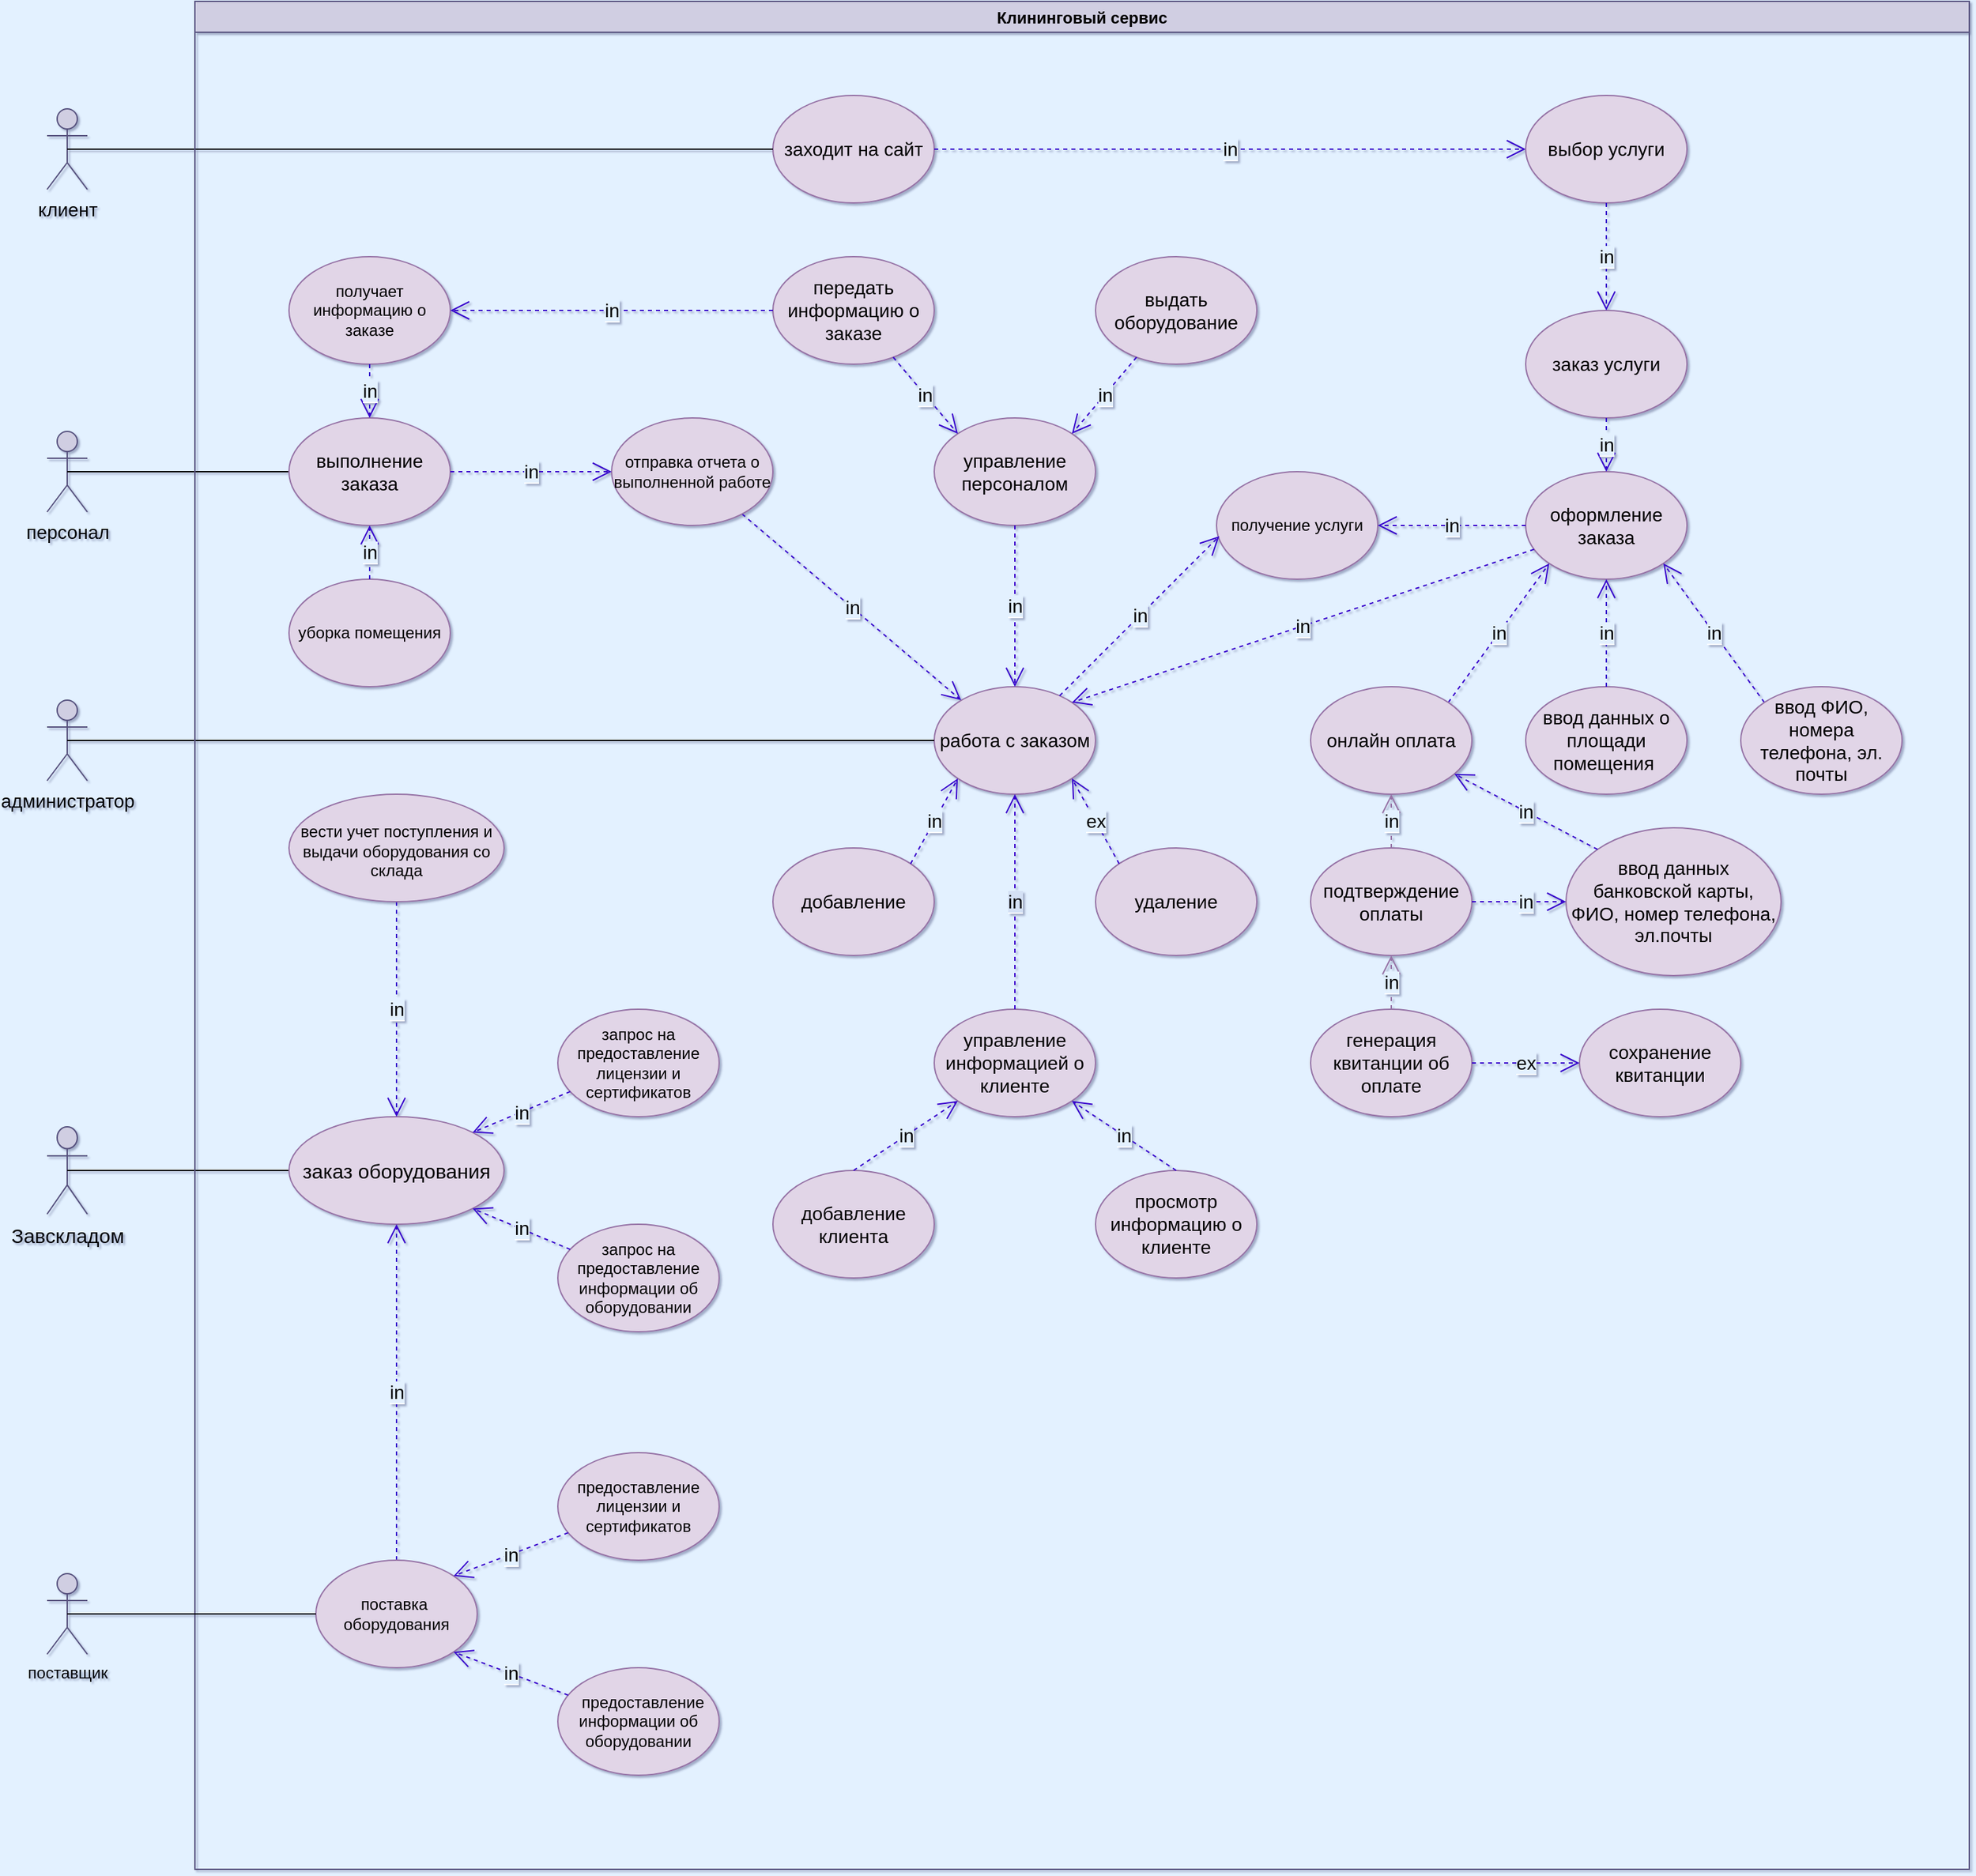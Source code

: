 <mxfile version="20.3.0" type="device"><diagram id="fXocjRjeaGLRE0Sfqcw3" name="Страница 1"><mxGraphModel dx="2401" dy="1033" grid="1" gridSize="10" guides="1" tooltips="1" connect="1" arrows="1" fold="1" page="1" pageScale="1" pageWidth="827" pageHeight="1169" background="#E3F1FF" math="0" shadow="1"><root><mxCell id="0"/><mxCell id="1" parent="0"/><mxCell id="di-iE2HhqZ-rgpfSrm6Q-2" value="клиент" style="shape=umlActor;verticalLabelPosition=bottom;verticalAlign=top;html=1;outlineConnect=0;fontSize=14;fillColor=#d0cee2;strokeColor=#56517e;" parent="1" vertex="1"><mxGeometry x="-500" y="130" width="30" height="60" as="geometry"/></mxCell><mxCell id="di-iE2HhqZ-rgpfSrm6Q-4" value="администратор" style="shape=umlActor;verticalLabelPosition=bottom;verticalAlign=top;html=1;outlineConnect=0;fontSize=14;fillColor=#d0cee2;strokeColor=#56517e;" parent="1" vertex="1"><mxGeometry x="-500" y="570" width="30" height="60" as="geometry"/></mxCell><mxCell id="di-iE2HhqZ-rgpfSrm6Q-5" value="персонал" style="shape=umlActor;verticalLabelPosition=bottom;verticalAlign=top;html=1;outlineConnect=0;fontSize=14;fillColor=#d0cee2;strokeColor=#56517e;" parent="1" vertex="1"><mxGeometry x="-500" y="370" width="30" height="60" as="geometry"/></mxCell><mxCell id="di-iE2HhqZ-rgpfSrm6Q-11" value="заходит на сайт" style="ellipse;whiteSpace=wrap;html=1;fontSize=14;fillColor=#e1d5e7;strokeColor=#9673a6;" parent="1" vertex="1"><mxGeometry x="40" y="120" width="120" height="80" as="geometry"/></mxCell><mxCell id="di-iE2HhqZ-rgpfSrm6Q-12" value="" style="endArrow=none;html=1;rounded=0;fontSize=14;exitX=0.5;exitY=0.5;exitDx=0;exitDy=0;exitPerimeter=0;entryX=0;entryY=0.5;entryDx=0;entryDy=0;" parent="1" source="di-iE2HhqZ-rgpfSrm6Q-2" target="di-iE2HhqZ-rgpfSrm6Q-11" edge="1"><mxGeometry width="50" height="50" relative="1" as="geometry"><mxPoint x="430" y="420" as="sourcePoint"/><mxPoint x="480" y="370" as="targetPoint"/></mxGeometry></mxCell><mxCell id="di-iE2HhqZ-rgpfSrm6Q-15" value="&lt;span style=&quot;background-color: rgb(227, 241, 255);&quot;&gt;in&lt;/span&gt;" style="endArrow=open;endSize=12;dashed=1;html=1;rounded=0;fontSize=14;exitX=1;exitY=0.5;exitDx=0;exitDy=0;entryX=0;entryY=0.5;entryDx=0;entryDy=0;fillColor=#6a00ff;strokeColor=#3700CC;" parent="1" edge="1"><mxGeometry width="160" relative="1" as="geometry"><mxPoint x="160.0" y="160" as="sourcePoint"/><mxPoint x="600.0" y="160" as="targetPoint"/></mxGeometry></mxCell><mxCell id="di-iE2HhqZ-rgpfSrm6Q-18" value="работа с заказом" style="ellipse;whiteSpace=wrap;html=1;fontSize=14;fillColor=#e1d5e7;strokeColor=#9673a6;" parent="1" vertex="1"><mxGeometry x="160" y="560" width="120" height="80" as="geometry"/></mxCell><mxCell id="di-iE2HhqZ-rgpfSrm6Q-19" value="" style="endArrow=none;html=1;rounded=0;fontSize=14;entryX=0.5;entryY=0.5;entryDx=0;entryDy=0;entryPerimeter=0;" parent="1" source="di-iE2HhqZ-rgpfSrm6Q-18" target="di-iE2HhqZ-rgpfSrm6Q-4" edge="1"><mxGeometry width="50" height="50" relative="1" as="geometry"><mxPoint x="270" y="570" as="sourcePoint"/><mxPoint x="320" y="520" as="targetPoint"/></mxGeometry></mxCell><mxCell id="di-iE2HhqZ-rgpfSrm6Q-20" value="управление информацией о клиенте" style="ellipse;whiteSpace=wrap;html=1;fontSize=14;fillColor=#e1d5e7;strokeColor=#9673a6;" parent="1" vertex="1"><mxGeometry x="160" y="800" width="120" height="80" as="geometry"/></mxCell><mxCell id="di-iE2HhqZ-rgpfSrm6Q-21" value="&lt;span style=&quot;background-color: rgb(212, 225, 245);&quot;&gt;in&lt;/span&gt;" style="endArrow=open;endSize=12;dashed=1;html=1;rounded=0;fontSize=14;exitX=0.5;exitY=0;exitDx=0;exitDy=0;entryX=0.5;entryY=1;entryDx=0;entryDy=0;fillColor=#6a00ff;strokeColor=#3700CC;" parent="1" source="di-iE2HhqZ-rgpfSrm6Q-20" target="di-iE2HhqZ-rgpfSrm6Q-18" edge="1"><mxGeometry width="160" relative="1" as="geometry"><mxPoint x="240" y="260" as="sourcePoint"/><mxPoint x="330" y="260" as="targetPoint"/></mxGeometry></mxCell><mxCell id="di-iE2HhqZ-rgpfSrm6Q-22" value="добавление клиента" style="ellipse;whiteSpace=wrap;html=1;fontSize=14;fillColor=#e1d5e7;strokeColor=#9673a6;" parent="1" vertex="1"><mxGeometry x="40" y="920" width="120" height="80" as="geometry"/></mxCell><mxCell id="di-iE2HhqZ-rgpfSrm6Q-23" value="просмотр информацию о клиенте" style="ellipse;whiteSpace=wrap;html=1;fontSize=14;fillColor=#e1d5e7;strokeColor=#9673a6;" parent="1" vertex="1"><mxGeometry x="280" y="920" width="120" height="80" as="geometry"/></mxCell><mxCell id="di-iE2HhqZ-rgpfSrm6Q-24" value="&lt;span style=&quot;background-color: rgb(227, 241, 255);&quot;&gt;in&lt;/span&gt;" style="endArrow=open;endSize=12;dashed=1;html=1;rounded=0;fontSize=14;exitX=0.5;exitY=0;exitDx=0;exitDy=0;entryX=1;entryY=1;entryDx=0;entryDy=0;fillColor=#6a00ff;strokeColor=#3700CC;" parent="1" source="di-iE2HhqZ-rgpfSrm6Q-23" target="di-iE2HhqZ-rgpfSrm6Q-20" edge="1"><mxGeometry width="160" relative="1" as="geometry"><mxPoint x="250" y="270" as="sourcePoint"/><mxPoint x="438" y="560" as="targetPoint"/></mxGeometry></mxCell><mxCell id="di-iE2HhqZ-rgpfSrm6Q-25" value="&lt;span style=&quot;background-color: rgb(227, 241, 255);&quot;&gt;in&lt;/span&gt;" style="endArrow=open;endSize=12;dashed=1;html=1;rounded=0;fontSize=14;exitX=0.5;exitY=0;exitDx=0;exitDy=0;entryX=0;entryY=1;entryDx=0;entryDy=0;fillColor=#6a00ff;strokeColor=#3700CC;" parent="1" source="di-iE2HhqZ-rgpfSrm6Q-22" target="di-iE2HhqZ-rgpfSrm6Q-20" edge="1"><mxGeometry width="160" relative="1" as="geometry"><mxPoint x="260" y="280" as="sourcePoint"/><mxPoint x="350" y="280" as="targetPoint"/></mxGeometry></mxCell><mxCell id="di-iE2HhqZ-rgpfSrm6Q-26" value="добавление" style="ellipse;whiteSpace=wrap;html=1;fontSize=14;fillColor=#e1d5e7;strokeColor=#9673a6;" parent="1" vertex="1"><mxGeometry x="40" y="680" width="120" height="80" as="geometry"/></mxCell><mxCell id="di-iE2HhqZ-rgpfSrm6Q-27" value="&lt;span style=&quot;background-color: rgb(227, 241, 255);&quot;&gt;in&lt;/span&gt;" style="endArrow=open;endSize=12;dashed=1;html=1;rounded=0;fontSize=14;exitX=1;exitY=0;exitDx=0;exitDy=0;entryX=0;entryY=1;entryDx=0;entryDy=0;fillColor=#6a00ff;strokeColor=#3700CC;" parent="1" source="di-iE2HhqZ-rgpfSrm6Q-26" target="di-iE2HhqZ-rgpfSrm6Q-18" edge="1"><mxGeometry width="160" relative="1" as="geometry"><mxPoint x="270" y="290" as="sourcePoint"/><mxPoint x="360" y="290" as="targetPoint"/></mxGeometry></mxCell><mxCell id="di-iE2HhqZ-rgpfSrm6Q-28" value="удаление" style="ellipse;whiteSpace=wrap;html=1;fontSize=14;fillColor=#e1d5e7;strokeColor=#9673a6;" parent="1" vertex="1"><mxGeometry x="280" y="680" width="120" height="80" as="geometry"/></mxCell><mxCell id="di-iE2HhqZ-rgpfSrm6Q-29" value="&lt;span style=&quot;background-color: rgb(227, 241, 255);&quot;&gt;ex&lt;/span&gt;" style="endArrow=open;endSize=12;dashed=1;html=1;rounded=0;fontSize=14;exitX=0;exitY=0;exitDx=0;exitDy=0;entryX=1;entryY=1;entryDx=0;entryDy=0;fillColor=#6a00ff;strokeColor=#3700CC;" parent="1" source="di-iE2HhqZ-rgpfSrm6Q-28" target="di-iE2HhqZ-rgpfSrm6Q-18" edge="1"><mxGeometry width="160" relative="1" as="geometry"><mxPoint x="280" y="300" as="sourcePoint"/><mxPoint x="370" y="300" as="targetPoint"/></mxGeometry></mxCell><mxCell id="di-iE2HhqZ-rgpfSrm6Q-30" value="&lt;span style=&quot;font-size: 14px;&quot;&gt;выбор услуги&lt;/span&gt;" style="ellipse;whiteSpace=wrap;html=1;fillColor=#e1d5e7;strokeColor=#9673a6;" parent="1" vertex="1"><mxGeometry x="600" y="120" width="120" height="80" as="geometry"/></mxCell><mxCell id="di-iE2HhqZ-rgpfSrm6Q-31" value="&lt;span style=&quot;font-size: 14px;&quot;&gt;заказ услуги&lt;/span&gt;" style="ellipse;whiteSpace=wrap;html=1;fillColor=#e1d5e7;strokeColor=#9673a6;" parent="1" vertex="1"><mxGeometry x="600" y="280" width="120" height="80" as="geometry"/></mxCell><mxCell id="di-iE2HhqZ-rgpfSrm6Q-34" value="&lt;span style=&quot;background-color: rgb(227, 241, 255);&quot;&gt;in&lt;/span&gt;" style="endArrow=open;endSize=12;dashed=1;html=1;rounded=0;fontSize=14;exitX=0.5;exitY=1;exitDx=0;exitDy=0;entryX=0.5;entryY=0;entryDx=0;entryDy=0;fillColor=#6a00ff;strokeColor=#3700CC;" parent="1" source="di-iE2HhqZ-rgpfSrm6Q-30" target="di-iE2HhqZ-rgpfSrm6Q-31" edge="1"><mxGeometry width="160" relative="1" as="geometry"><mxPoint x="650.0" y="210" as="sourcePoint"/><mxPoint x="820" y="280" as="targetPoint"/><mxPoint as="offset"/></mxGeometry></mxCell><mxCell id="di-iE2HhqZ-rgpfSrm6Q-37" value="оформление заказа" style="ellipse;whiteSpace=wrap;html=1;fontSize=14;fillColor=#e1d5e7;strokeColor=#9673a6;" parent="1" vertex="1"><mxGeometry x="600" y="400" width="120" height="80" as="geometry"/></mxCell><mxCell id="di-iE2HhqZ-rgpfSrm6Q-38" value="&lt;span style=&quot;background-color: rgb(227, 241, 255);&quot;&gt;in&lt;/span&gt;" style="endArrow=open;endSize=12;dashed=1;html=1;rounded=0;fontSize=14;exitX=1;exitY=0;exitDx=0;exitDy=0;entryX=0;entryY=1;entryDx=0;entryDy=0;fillColor=#6a00ff;strokeColor=#3700CC;" parent="1" source="di-iE2HhqZ-rgpfSrm6Q-69" target="di-iE2HhqZ-rgpfSrm6Q-37" edge="1"><mxGeometry width="160" relative="1" as="geometry"><mxPoint x="462.426" y="551.716" as="sourcePoint"/><mxPoint x="570" y="320" as="targetPoint"/></mxGeometry></mxCell><mxCell id="di-iE2HhqZ-rgpfSrm6Q-42" value="&lt;span style=&quot;background-color: rgb(227, 241, 255);&quot;&gt;in&lt;/span&gt;" style="endArrow=open;endSize=12;dashed=1;html=1;rounded=0;fontSize=14;exitX=0;exitY=0;exitDx=0;exitDy=0;entryX=1;entryY=1;entryDx=0;entryDy=0;fillColor=#6a00ff;strokeColor=#3700CC;" parent="1" source="di-iE2HhqZ-rgpfSrm6Q-91" target="di-iE2HhqZ-rgpfSrm6Q-37" edge="1"><mxGeometry width="160" relative="1" as="geometry"><mxPoint x="760" y="540" as="sourcePoint"/><mxPoint x="670" y="470" as="targetPoint"/></mxGeometry></mxCell><mxCell id="di-iE2HhqZ-rgpfSrm6Q-48" value="&lt;span style=&quot;background-color: rgb(227, 241, 255); line-height: 1.2;&quot;&gt;in&lt;/span&gt;" style="endArrow=open;endSize=12;dashed=1;html=1;rounded=0;fontSize=14;entryX=0.5;entryY=0;entryDx=0;entryDy=0;exitX=0.5;exitY=1;exitDx=0;exitDy=0;fillColor=#6a00ff;strokeColor=#3700CC;" parent="1" source="di-iE2HhqZ-rgpfSrm6Q-31" target="di-iE2HhqZ-rgpfSrm6Q-37" edge="1"><mxGeometry width="160" relative="1" as="geometry"><mxPoint x="620" y="380" as="sourcePoint"/><mxPoint x="560" y="330" as="targetPoint"/></mxGeometry></mxCell><mxCell id="di-iE2HhqZ-rgpfSrm6Q-53" value="&lt;font style=&quot;font-size: 14px;&quot;&gt;ввод данных о площади помещения&amp;nbsp;&lt;/font&gt;" style="ellipse;whiteSpace=wrap;html=1;fillColor=#e1d5e7;strokeColor=#9673a6;" parent="1" vertex="1"><mxGeometry x="600" y="560" width="120" height="80" as="geometry"/></mxCell><mxCell id="di-iE2HhqZ-rgpfSrm6Q-54" value="&lt;span style=&quot;background-color: rgb(227, 241, 255);&quot;&gt;in&lt;/span&gt;" style="endArrow=open;endSize=12;dashed=1;html=1;rounded=0;fontSize=14;exitX=0.5;exitY=0;exitDx=0;exitDy=0;entryX=0.5;entryY=1;entryDx=0;entryDy=0;fillColor=#6a00ff;strokeColor=#3700CC;" parent="1" source="di-iE2HhqZ-rgpfSrm6Q-53" target="di-iE2HhqZ-rgpfSrm6Q-37" edge="1"><mxGeometry width="160" relative="1" as="geometry"><mxPoint x="750" y="550" as="sourcePoint"/><mxPoint x="690" y="470" as="targetPoint"/></mxGeometry></mxCell><mxCell id="di-iE2HhqZ-rgpfSrm6Q-69" value="&lt;font style=&quot;font-size: 14px;&quot;&gt;онлайн оплата&lt;/font&gt;" style="ellipse;whiteSpace=wrap;html=1;fillColor=#e1d5e7;strokeColor=#9673a6;" parent="1" vertex="1"><mxGeometry x="440" y="560" width="120" height="80" as="geometry"/></mxCell><mxCell id="di-iE2HhqZ-rgpfSrm6Q-72" value="&lt;font style=&quot;font-size: 14px;&quot;&gt;подтверждение оплаты&lt;/font&gt;" style="ellipse;whiteSpace=wrap;html=1;fillColor=#e1d5e7;strokeColor=#9673a6;" parent="1" vertex="1"><mxGeometry x="440" y="680" width="120" height="80" as="geometry"/></mxCell><mxCell id="di-iE2HhqZ-rgpfSrm6Q-75" value="&lt;font style=&quot;font-size: 14px;&quot;&gt;генерация квитанции об оплате&lt;/font&gt;" style="ellipse;whiteSpace=wrap;html=1;fillColor=#e1d5e7;strokeColor=#9673a6;" parent="1" vertex="1"><mxGeometry x="440" y="800" width="120" height="80" as="geometry"/></mxCell><mxCell id="di-iE2HhqZ-rgpfSrm6Q-77" value="&lt;font style=&quot;font-size: 14px;&quot;&gt;сохранение квитанции&lt;/font&gt;" style="ellipse;whiteSpace=wrap;html=1;fillColor=#e1d5e7;strokeColor=#9673a6;" parent="1" vertex="1"><mxGeometry x="640" y="800" width="120" height="80" as="geometry"/></mxCell><mxCell id="di-iE2HhqZ-rgpfSrm6Q-80" value="&lt;font style=&quot;font-size: 14px;&quot;&gt;ввод данных банковской карты, ФИО, номер телефона, эл.почты&lt;/font&gt;" style="ellipse;whiteSpace=wrap;html=1;fillColor=#e1d5e7;strokeColor=#9673a6;" parent="1" vertex="1"><mxGeometry x="630" y="665" width="160" height="110" as="geometry"/></mxCell><mxCell id="di-iE2HhqZ-rgpfSrm6Q-85" value="&lt;span style=&quot;background-color: rgb(227, 241, 255);&quot;&gt;ex&lt;/span&gt;" style="endArrow=open;endSize=12;dashed=1;html=1;rounded=0;fontSize=14;entryX=0;entryY=0.5;entryDx=0;entryDy=0;exitX=1;exitY=0.5;exitDx=0;exitDy=0;fillColor=#6a00ff;strokeColor=#3700CC;" parent="1" source="di-iE2HhqZ-rgpfSrm6Q-75" target="di-iE2HhqZ-rgpfSrm6Q-77" edge="1"><mxGeometry width="160" relative="1" as="geometry"><mxPoint x="630" y="910" as="sourcePoint"/><mxPoint x="674" y="430" as="targetPoint"/></mxGeometry></mxCell><mxCell id="di-iE2HhqZ-rgpfSrm6Q-87" value="&lt;span style=&quot;background-color: rgb(227, 241, 255);&quot;&gt;in&lt;/span&gt;" style="endArrow=open;endSize=12;dashed=1;html=1;rounded=0;fontSize=14;exitX=0.5;exitY=0;exitDx=0;exitDy=0;entryX=0.5;entryY=1;entryDx=0;entryDy=0;fillColor=#e1d5e7;strokeColor=#9673a6;" parent="1" source="di-iE2HhqZ-rgpfSrm6Q-75" target="di-iE2HhqZ-rgpfSrm6Q-72" edge="1"><mxGeometry width="160" relative="1" as="geometry"><mxPoint x="694" y="500" as="sourcePoint"/><mxPoint x="450" y="780" as="targetPoint"/><mxPoint as="offset"/></mxGeometry></mxCell><mxCell id="di-iE2HhqZ-rgpfSrm6Q-88" value="&lt;span style=&quot;background-color: rgb(227, 241, 255);&quot;&gt;in&lt;/span&gt;" style="endArrow=open;endSize=12;dashed=1;html=1;rounded=0;fontSize=14;entryX=0.5;entryY=1;entryDx=0;entryDy=0;fillColor=#e1d5e7;strokeColor=#9673a6;" parent="1" source="di-iE2HhqZ-rgpfSrm6Q-72" target="di-iE2HhqZ-rgpfSrm6Q-69" edge="1"><mxGeometry width="160" relative="1" as="geometry"><mxPoint x="704" y="510" as="sourcePoint"/><mxPoint x="440" y="660" as="targetPoint"/></mxGeometry></mxCell><mxCell id="di-iE2HhqZ-rgpfSrm6Q-89" value="&lt;span style=&quot;background-color: rgb(227, 241, 255);&quot;&gt;in&lt;/span&gt;" style="endArrow=open;endSize=12;dashed=1;html=1;rounded=0;fontSize=14;exitX=1;exitY=0.5;exitDx=0;exitDy=0;entryX=0;entryY=0.5;entryDx=0;entryDy=0;fillColor=#6a00ff;strokeColor=#3700CC;" parent="1" source="di-iE2HhqZ-rgpfSrm6Q-72" target="di-iE2HhqZ-rgpfSrm6Q-80" edge="1"><mxGeometry x="0.143" width="160" relative="1" as="geometry"><mxPoint x="714" y="520" as="sourcePoint"/><mxPoint x="714" y="470" as="targetPoint"/><mxPoint as="offset"/></mxGeometry></mxCell><mxCell id="di-iE2HhqZ-rgpfSrm6Q-90" value="&lt;span style=&quot;background-color: rgb(227, 241, 255);&quot;&gt;in&lt;/span&gt;" style="endArrow=open;endSize=12;dashed=1;html=1;rounded=0;fontSize=14;exitX=0;exitY=0;exitDx=0;exitDy=0;fillColor=#6a00ff;strokeColor=#3700CC;" parent="1" source="di-iE2HhqZ-rgpfSrm6Q-80" target="di-iE2HhqZ-rgpfSrm6Q-69" edge="1"><mxGeometry width="160" relative="1" as="geometry"><mxPoint x="570" y="690" as="sourcePoint"/><mxPoint x="724" y="480" as="targetPoint"/></mxGeometry></mxCell><mxCell id="di-iE2HhqZ-rgpfSrm6Q-91" value="ввод ФИО, номера телефона, эл. почты" style="ellipse;whiteSpace=wrap;html=1;fontSize=14;fillColor=#e1d5e7;strokeColor=#9673a6;" parent="1" vertex="1"><mxGeometry x="760" y="560" width="120" height="80" as="geometry"/></mxCell><mxCell id="di-iE2HhqZ-rgpfSrm6Q-92" value="управление персоналом" style="ellipse;whiteSpace=wrap;html=1;fontSize=14;fillColor=#e1d5e7;strokeColor=#9673a6;" parent="1" vertex="1"><mxGeometry x="160" y="360" width="120" height="80" as="geometry"/></mxCell><mxCell id="di-iE2HhqZ-rgpfSrm6Q-93" value="&lt;span style=&quot;background-color: rgb(227, 241, 255);&quot;&gt;in&lt;/span&gt;" style="endArrow=open;endSize=12;dashed=1;html=1;rounded=0;fontSize=14;exitX=0.5;exitY=1;exitDx=0;exitDy=0;fillColor=#6a00ff;strokeColor=#3700CC;" parent="1" source="di-iE2HhqZ-rgpfSrm6Q-92" target="di-iE2HhqZ-rgpfSrm6Q-18" edge="1"><mxGeometry width="160" relative="1" as="geometry"><mxPoint x="350" y="610" as="sourcePoint"/><mxPoint x="270" y="610" as="targetPoint"/></mxGeometry></mxCell><mxCell id="di-iE2HhqZ-rgpfSrm6Q-94" value="выдать оборудование" style="ellipse;whiteSpace=wrap;html=1;fontSize=14;fillColor=#e1d5e7;strokeColor=#9673a6;" parent="1" vertex="1"><mxGeometry x="280" y="240" width="120" height="80" as="geometry"/></mxCell><mxCell id="di-iE2HhqZ-rgpfSrm6Q-95" value="передать информацию о заказе" style="ellipse;whiteSpace=wrap;html=1;fontSize=14;fillColor=#e1d5e7;strokeColor=#9673a6;" parent="1" vertex="1"><mxGeometry x="40" y="240" width="120" height="80" as="geometry"/></mxCell><mxCell id="di-iE2HhqZ-rgpfSrm6Q-96" value="&lt;span style=&quot;background-color: rgb(227, 241, 255);&quot;&gt;in&lt;/span&gt;" style="endArrow=open;endSize=12;dashed=1;html=1;rounded=0;fontSize=14;entryX=1;entryY=0;entryDx=0;entryDy=0;fillColor=#6a00ff;strokeColor=#3700CC;" parent="1" source="di-iE2HhqZ-rgpfSrm6Q-94" target="di-iE2HhqZ-rgpfSrm6Q-92" edge="1"><mxGeometry width="160" relative="1" as="geometry"><mxPoint x="330" y="530" as="sourcePoint"/><mxPoint x="367.574" y="581.716" as="targetPoint"/></mxGeometry></mxCell><mxCell id="di-iE2HhqZ-rgpfSrm6Q-97" value="&lt;span style=&quot;background-color: rgb(227, 241, 255);&quot;&gt;in&lt;/span&gt;" style="endArrow=open;endSize=12;dashed=1;html=1;rounded=0;fontSize=14;entryX=0;entryY=0;entryDx=0;entryDy=0;fillColor=#6a00ff;strokeColor=#3700CC;" parent="1" source="di-iE2HhqZ-rgpfSrm6Q-95" target="di-iE2HhqZ-rgpfSrm6Q-92" edge="1"><mxGeometry width="160" relative="1" as="geometry"><mxPoint x="132.426" y="358.284" as="sourcePoint"/><mxPoint x="159.24" y="387.28" as="targetPoint"/></mxGeometry></mxCell><mxCell id="di-iE2HhqZ-rgpfSrm6Q-101" value="" style="endArrow=none;html=1;rounded=0;fontSize=14;exitX=0.5;exitY=0.5;exitDx=0;exitDy=0;exitPerimeter=0;entryX=0;entryY=0.5;entryDx=0;entryDy=0;" parent="1" source="di-iE2HhqZ-rgpfSrm6Q-5" target="di-iE2HhqZ-rgpfSrm6Q-102" edge="1"><mxGeometry width="50" height="50" relative="1" as="geometry"><mxPoint x="-65" y="80" as="sourcePoint"/><mxPoint x="-120" y="400" as="targetPoint"/></mxGeometry></mxCell><mxCell id="di-iE2HhqZ-rgpfSrm6Q-102" value="выполнение заказа" style="ellipse;whiteSpace=wrap;html=1;fontSize=14;fillColor=#e1d5e7;strokeColor=#9673a6;" parent="1" vertex="1"><mxGeometry x="-320" y="360" width="120" height="80" as="geometry"/></mxCell><mxCell id="di-iE2HhqZ-rgpfSrm6Q-132" value="&lt;span style=&quot;background-color: rgb(227, 241, 255);&quot;&gt;in&lt;/span&gt;" style="endArrow=open;endSize=12;dashed=1;html=1;rounded=0;fontSize=14;entryX=1;entryY=0;entryDx=0;entryDy=0;fillColor=#6a00ff;strokeColor=#3700CC;" parent="1" source="di-iE2HhqZ-rgpfSrm6Q-37" target="di-iE2HhqZ-rgpfSrm6Q-18" edge="1"><mxGeometry width="160" relative="1" as="geometry"><mxPoint x="490" y="480" as="sourcePoint"/><mxPoint x="617.574" y="478.284" as="targetPoint"/></mxGeometry></mxCell><mxCell id="di-iE2HhqZ-rgpfSrm6Q-133" value="&lt;span style=&quot;background-color: rgb(227, 241, 255);&quot;&gt;in&lt;/span&gt;" style="endArrow=open;endSize=12;dashed=1;html=1;rounded=0;fontSize=14;fillColor=#6a00ff;strokeColor=#3700CC;" parent="1" source="ZFRPG36b_n-5nVeJCN1I-16" edge="1"><mxGeometry width="160" relative="1" as="geometry"><mxPoint x="30" y="400" as="sourcePoint"/><mxPoint x="180" y="570" as="targetPoint"/></mxGeometry></mxCell><mxCell id="ZFRPG36b_n-5nVeJCN1I-1" value="Завскладом" style="shape=umlActor;verticalLabelPosition=bottom;verticalAlign=top;html=1;outlineConnect=0;labelBackgroundColor=none;fontSize=15;fillColor=#d0cee2;strokeColor=#56517e;" parent="1" vertex="1"><mxGeometry x="-500" y="887.5" width="30" height="65" as="geometry"/></mxCell><mxCell id="ZFRPG36b_n-5nVeJCN1I-2" value="" style="endArrow=none;html=1;rounded=0;fontSize=15;fontColor=default;exitX=0.5;exitY=0.5;exitDx=0;exitDy=0;exitPerimeter=0;" parent="1" source="ZFRPG36b_n-5nVeJCN1I-1" target="ZFRPG36b_n-5nVeJCN1I-3" edge="1"><mxGeometry width="50" height="50" relative="1" as="geometry"><mxPoint x="-480" y="920" as="sourcePoint"/><mxPoint x="-430" y="910" as="targetPoint"/></mxGeometry></mxCell><mxCell id="ZFRPG36b_n-5nVeJCN1I-3" value="заказ оборудования" style="ellipse;whiteSpace=wrap;html=1;labelBackgroundColor=none;fontSize=15;fillColor=#e1d5e7;strokeColor=#9673a6;" parent="1" vertex="1"><mxGeometry x="-320" y="880" width="160" height="80" as="geometry"/></mxCell><mxCell id="ZFRPG36b_n-5nVeJCN1I-8" value="&lt;span style=&quot;background-color: rgb(227, 241, 255);&quot;&gt;in&lt;/span&gt;" style="endArrow=open;endSize=12;dashed=1;html=1;rounded=0;fontSize=14;fillColor=#6a00ff;strokeColor=#3700CC;" parent="1" source="ZFRPG36b_n-5nVeJCN1I-4" target="ZFRPG36b_n-5nVeJCN1I-3" edge="1"><mxGeometry width="160" relative="1" as="geometry"><mxPoint x="-160" y="830" as="sourcePoint"/><mxPoint x="187.574" y="878.284" as="targetPoint"/></mxGeometry></mxCell><mxCell id="ZFRPG36b_n-5nVeJCN1I-14" value="&lt;span style=&quot;background-color: rgb(227, 241, 255);&quot;&gt;in&lt;/span&gt;" style="endArrow=open;endSize=12;dashed=1;html=1;rounded=0;fontSize=14;fillColor=#6a00ff;strokeColor=#3700CC;" parent="1" source="ZFRPG36b_n-5nVeJCN1I-10" target="ZFRPG36b_n-5nVeJCN1I-3" edge="1"><mxGeometry width="160" relative="1" as="geometry"><mxPoint x="110" y="930" as="sourcePoint"/><mxPoint x="187.574" y="878.284" as="targetPoint"/></mxGeometry></mxCell><mxCell id="ZFRPG36b_n-5nVeJCN1I-16" value="отправка отчета о выполненной работе" style="ellipse;whiteSpace=wrap;html=1;fillColor=#e1d5e7;strokeColor=#9673a6;" parent="1" vertex="1"><mxGeometry x="-80" y="360" width="120" height="80" as="geometry"/></mxCell><mxCell id="ZFRPG36b_n-5nVeJCN1I-17" value="&lt;span style=&quot;background-color: rgb(227, 241, 255);&quot;&gt;in&lt;/span&gt;" style="endArrow=open;endSize=12;dashed=1;html=1;rounded=0;fontSize=14;fillColor=#6a00ff;strokeColor=#3700CC;" parent="1" source="di-iE2HhqZ-rgpfSrm6Q-102" target="ZFRPG36b_n-5nVeJCN1I-16" edge="1"><mxGeometry width="160" relative="1" as="geometry"><mxPoint x="152.426" y="318.284" as="sourcePoint"/><mxPoint x="187.574" y="381.716" as="targetPoint"/></mxGeometry></mxCell><mxCell id="ZFRPG36b_n-5nVeJCN1I-18" value="получает информацию о заказе" style="ellipse;whiteSpace=wrap;html=1;fillColor=#e1d5e7;strokeColor=#9673a6;" parent="1" vertex="1"><mxGeometry x="-320" y="240" width="120" height="80" as="geometry"/></mxCell><mxCell id="ZFRPG36b_n-5nVeJCN1I-19" value="&lt;span style=&quot;background-color: rgb(227, 241, 255);&quot;&gt;in&lt;/span&gt;" style="endArrow=open;endSize=12;dashed=1;html=1;rounded=0;fontSize=14;fillColor=#6a00ff;strokeColor=#3700CC;" parent="1" source="di-iE2HhqZ-rgpfSrm6Q-95" target="ZFRPG36b_n-5nVeJCN1I-18" edge="1"><mxGeometry width="160" relative="1" as="geometry"><mxPoint x="-180" y="490.0" as="sourcePoint"/><mxPoint x="-20" y="490.0" as="targetPoint"/></mxGeometry></mxCell><mxCell id="ZFRPG36b_n-5nVeJCN1I-20" value="уборка помещения" style="ellipse;whiteSpace=wrap;html=1;fillColor=#e1d5e7;strokeColor=#9673a6;" parent="1" vertex="1"><mxGeometry x="-320" y="480" width="120" height="80" as="geometry"/></mxCell><mxCell id="ZFRPG36b_n-5nVeJCN1I-21" value="&lt;span style=&quot;background-color: rgb(227, 241, 255);&quot;&gt;in&lt;/span&gt;" style="endArrow=open;endSize=12;dashed=1;html=1;rounded=0;fontSize=14;exitX=0.5;exitY=1;exitDx=0;exitDy=0;entryX=0.5;entryY=0;entryDx=0;entryDy=0;fillColor=#6a00ff;strokeColor=#3700CC;" parent="1" source="ZFRPG36b_n-5nVeJCN1I-18" target="di-iE2HhqZ-rgpfSrm6Q-102" edge="1"><mxGeometry width="160" relative="1" as="geometry"><mxPoint x="-194.427" y="425.08" as="sourcePoint"/><mxPoint x="-15.425" y="474.679" as="targetPoint"/></mxGeometry></mxCell><mxCell id="ZFRPG36b_n-5nVeJCN1I-22" value="&lt;span style=&quot;background-color: rgb(227, 241, 255);&quot;&gt;in&lt;/span&gt;" style="endArrow=open;endSize=12;dashed=1;html=1;rounded=0;fontSize=14;fillColor=#6a00ff;strokeColor=#3700CC;" parent="1" source="ZFRPG36b_n-5nVeJCN1I-20" target="di-iE2HhqZ-rgpfSrm6Q-102" edge="1"><mxGeometry width="160" relative="1" as="geometry"><mxPoint x="-184.427" y="435.08" as="sourcePoint"/><mxPoint x="-180" y="480" as="targetPoint"/></mxGeometry></mxCell><mxCell id="ZFRPG36b_n-5nVeJCN1I-27" value="Клининговый сервис" style="swimlane;fillColor=#d0cee2;strokeColor=#56517e;" parent="1" vertex="1"><mxGeometry x="-390" y="50" width="1320" height="1390" as="geometry"><mxRectangle x="-400" y="60" width="140" height="30" as="alternateBounds"/></mxGeometry></mxCell><mxCell id="ZFRPG36b_n-5nVeJCN1I-28" value="получение услуги" style="ellipse;whiteSpace=wrap;html=1;fillColor=#e1d5e7;strokeColor=#9673a6;" parent="ZFRPG36b_n-5nVeJCN1I-27" vertex="1"><mxGeometry x="760" y="350" width="120" height="80" as="geometry"/></mxCell><mxCell id="BqSvZXxPzmj8tLCp6PTU-1" value="запрос на предоставление информации об оборудовании" style="ellipse;whiteSpace=wrap;html=1;fillColor=#e1d5e7;strokeColor=#9673a6;" vertex="1" parent="ZFRPG36b_n-5nVeJCN1I-27"><mxGeometry x="270" y="910" width="120" height="80" as="geometry"/></mxCell><mxCell id="BqSvZXxPzmj8tLCp6PTU-3" value="запрос на предоставление лицензии и сертификатов" style="ellipse;whiteSpace=wrap;html=1;fillColor=#e1d5e7;strokeColor=#9673a6;" vertex="1" parent="ZFRPG36b_n-5nVeJCN1I-27"><mxGeometry x="270" y="750" width="120" height="80" as="geometry"/></mxCell><mxCell id="ZFRPG36b_n-5nVeJCN1I-4" value="&lt;div style=&quot;&quot;&gt;&lt;br&gt;&lt;/div&gt;&lt;div style=&quot;&quot;&gt;&lt;span style=&quot;background-color: initial;&quot;&gt;вести учет поступления и выдачи оборудования со склада&lt;/span&gt;&lt;br&gt;&lt;/div&gt;" style="ellipse;whiteSpace=wrap;html=1;verticalAlign=top;strokeWidth=1;rounded=0;align=center;fillColor=#e1d5e7;strokeColor=#9673a6;" parent="ZFRPG36b_n-5nVeJCN1I-27" vertex="1"><mxGeometry x="70" y="590" width="160" height="80" as="geometry"/></mxCell><mxCell id="BqSvZXxPzmj8tLCp6PTU-6" value="&amp;nbsp; предоставление информации об оборудовании" style="ellipse;whiteSpace=wrap;html=1;fillColor=#e1d5e7;strokeColor=#9673a6;" vertex="1" parent="ZFRPG36b_n-5nVeJCN1I-27"><mxGeometry x="270" y="1240" width="120" height="80" as="geometry"/></mxCell><mxCell id="BqSvZXxPzmj8tLCp6PTU-7" value="предоставление лицензии и сертификатов" style="ellipse;whiteSpace=wrap;html=1;fillColor=#e1d5e7;strokeColor=#9673a6;" vertex="1" parent="ZFRPG36b_n-5nVeJCN1I-27"><mxGeometry x="270" y="1080" width="120" height="80" as="geometry"/></mxCell><mxCell id="ZFRPG36b_n-5nVeJCN1I-9" value="поставщик" style="shape=umlActor;verticalLabelPosition=bottom;verticalAlign=top;html=1;outlineConnect=0;fillColor=#d0cee2;strokeColor=#56517e;" parent="ZFRPG36b_n-5nVeJCN1I-27" vertex="1"><mxGeometry x="-110" y="1170" width="30" height="60" as="geometry"/></mxCell><mxCell id="ZFRPG36b_n-5nVeJCN1I-10" value="поставка&amp;nbsp; оборудования" style="ellipse;whiteSpace=wrap;html=1;fillColor=#e1d5e7;strokeColor=#9673a6;" parent="ZFRPG36b_n-5nVeJCN1I-27" vertex="1"><mxGeometry x="90" y="1160" width="120" height="80" as="geometry"/></mxCell><mxCell id="ZFRPG36b_n-5nVeJCN1I-11" value="" style="endArrow=none;html=1;rounded=0;exitX=0.5;exitY=0.5;exitDx=0;exitDy=0;exitPerimeter=0;" parent="ZFRPG36b_n-5nVeJCN1I-27" source="ZFRPG36b_n-5nVeJCN1I-9" target="ZFRPG36b_n-5nVeJCN1I-10" edge="1"><mxGeometry width="50" height="50" relative="1" as="geometry"><mxPoint x="140" y="1310" as="sourcePoint"/><mxPoint x="190" y="1260" as="targetPoint"/></mxGeometry></mxCell><mxCell id="BqSvZXxPzmj8tLCp6PTU-8" value="&lt;span style=&quot;background-color: rgb(227, 241, 255);&quot;&gt;in&lt;/span&gt;" style="endArrow=open;endSize=12;dashed=1;html=1;rounded=0;fontSize=14;fillColor=#6a00ff;strokeColor=#3700CC;entryX=1;entryY=0;entryDx=0;entryDy=0;" edge="1" parent="ZFRPG36b_n-5nVeJCN1I-27" source="BqSvZXxPzmj8tLCp6PTU-7" target="ZFRPG36b_n-5nVeJCN1I-10"><mxGeometry width="160" relative="1" as="geometry"><mxPoint x="289.05" y="821.125" as="sourcePoint"/><mxPoint x="216.569" y="851.716" as="targetPoint"/></mxGeometry></mxCell><mxCell id="BqSvZXxPzmj8tLCp6PTU-9" value="&lt;span style=&quot;background-color: rgb(227, 241, 255);&quot;&gt;in&lt;/span&gt;" style="endArrow=open;endSize=12;dashed=1;html=1;rounded=0;fontSize=14;fillColor=#6a00ff;strokeColor=#3700CC;entryX=1;entryY=1;entryDx=0;entryDy=0;" edge="1" parent="ZFRPG36b_n-5nVeJCN1I-27" source="BqSvZXxPzmj8tLCp6PTU-6" target="ZFRPG36b_n-5nVeJCN1I-10"><mxGeometry width="160" relative="1" as="geometry"><mxPoint x="299.05" y="831.125" as="sourcePoint"/><mxPoint x="226.569" y="861.716" as="targetPoint"/></mxGeometry></mxCell><mxCell id="ZFRPG36b_n-5nVeJCN1I-29" value="&lt;span style=&quot;background-color: rgb(227, 241, 255);&quot;&gt;in&lt;/span&gt;" style="endArrow=open;endSize=12;dashed=1;html=1;rounded=0;fontSize=14;entryX=1;entryY=0.5;entryDx=0;entryDy=0;fillColor=#6a00ff;strokeColor=#3700CC;" parent="1" source="di-iE2HhqZ-rgpfSrm6Q-37" target="ZFRPG36b_n-5nVeJCN1I-28" edge="1"><mxGeometry width="160" relative="1" as="geometry"><mxPoint x="490" y="470" as="sourcePoint"/><mxPoint x="670" y="490" as="targetPoint"/></mxGeometry></mxCell><mxCell id="ZFRPG36b_n-5nVeJCN1I-30" value="&lt;span style=&quot;background-color: rgb(227, 241, 255);&quot;&gt;in&lt;/span&gt;" style="endArrow=open;endSize=12;dashed=1;html=1;rounded=0;fontSize=14;entryX=0.017;entryY=0.6;entryDx=0;entryDy=0;entryPerimeter=0;fillColor=#6a00ff;strokeColor=#3700CC;" parent="1" source="di-iE2HhqZ-rgpfSrm6Q-18" target="ZFRPG36b_n-5nVeJCN1I-28" edge="1"><mxGeometry width="160" relative="1" as="geometry"><mxPoint x="680" y="580" as="sourcePoint"/><mxPoint x="680" y="500" as="targetPoint"/></mxGeometry></mxCell><mxCell id="BqSvZXxPzmj8tLCp6PTU-4" value="&lt;span style=&quot;background-color: rgb(227, 241, 255);&quot;&gt;in&lt;/span&gt;" style="endArrow=open;endSize=12;dashed=1;html=1;rounded=0;fontSize=14;fillColor=#6a00ff;strokeColor=#3700CC;entryX=1;entryY=0;entryDx=0;entryDy=0;" edge="1" parent="1" source="BqSvZXxPzmj8tLCp6PTU-3" target="ZFRPG36b_n-5nVeJCN1I-3"><mxGeometry width="160" relative="1" as="geometry"><mxPoint x="-230" y="810" as="sourcePoint"/><mxPoint x="-170" y="900" as="targetPoint"/></mxGeometry></mxCell><mxCell id="BqSvZXxPzmj8tLCp6PTU-5" value="&lt;span style=&quot;background-color: rgb(227, 241, 255);&quot;&gt;in&lt;/span&gt;" style="endArrow=open;endSize=12;dashed=1;html=1;rounded=0;fontSize=14;fillColor=#6a00ff;strokeColor=#3700CC;entryX=1;entryY=1;entryDx=0;entryDy=0;" edge="1" parent="1" source="BqSvZXxPzmj8tLCp6PTU-1" target="ZFRPG36b_n-5nVeJCN1I-3"><mxGeometry width="160" relative="1" as="geometry"><mxPoint x="-220" y="820" as="sourcePoint"/><mxPoint x="-220" y="900" as="targetPoint"/></mxGeometry></mxCell></root></mxGraphModel></diagram></mxfile>